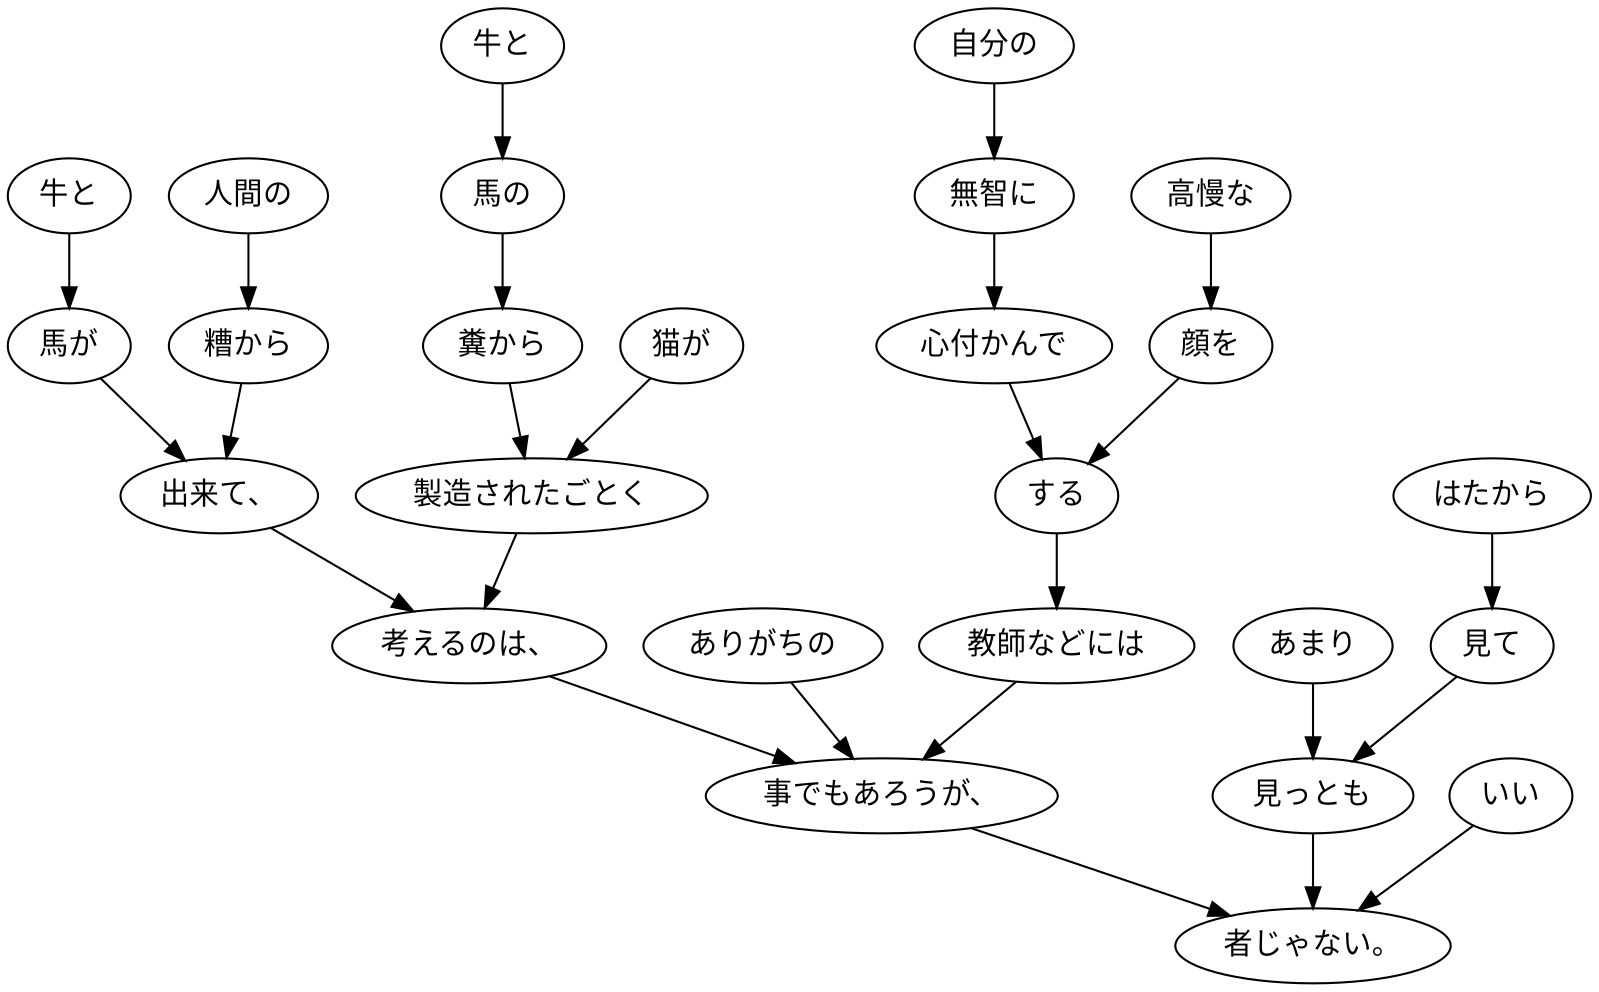 digraph graph357 {
	node0 [label="人間の"];
	node1 [label="糟から"];
	node2 [label="牛と"];
	node3 [label="馬が"];
	node4 [label="出来て、"];
	node5 [label="牛と"];
	node6 [label="馬の"];
	node7 [label="糞から"];
	node8 [label="猫が"];
	node9 [label="製造されたごとく"];
	node10 [label="考えるのは、"];
	node11 [label="自分の"];
	node12 [label="無智に"];
	node13 [label="心付かんで"];
	node14 [label="高慢な"];
	node15 [label="顔を"];
	node16 [label="する"];
	node17 [label="教師などには"];
	node18 [label="ありがちの"];
	node19 [label="事でもあろうが、"];
	node20 [label="はたから"];
	node21 [label="見て"];
	node22 [label="あまり"];
	node23 [label="見っとも"];
	node24 [label="いい"];
	node25 [label="者じゃない。"];
	node0 -> node1;
	node1 -> node4;
	node2 -> node3;
	node3 -> node4;
	node4 -> node10;
	node5 -> node6;
	node6 -> node7;
	node7 -> node9;
	node8 -> node9;
	node9 -> node10;
	node10 -> node19;
	node11 -> node12;
	node12 -> node13;
	node13 -> node16;
	node14 -> node15;
	node15 -> node16;
	node16 -> node17;
	node17 -> node19;
	node18 -> node19;
	node19 -> node25;
	node20 -> node21;
	node21 -> node23;
	node22 -> node23;
	node23 -> node25;
	node24 -> node25;
}
